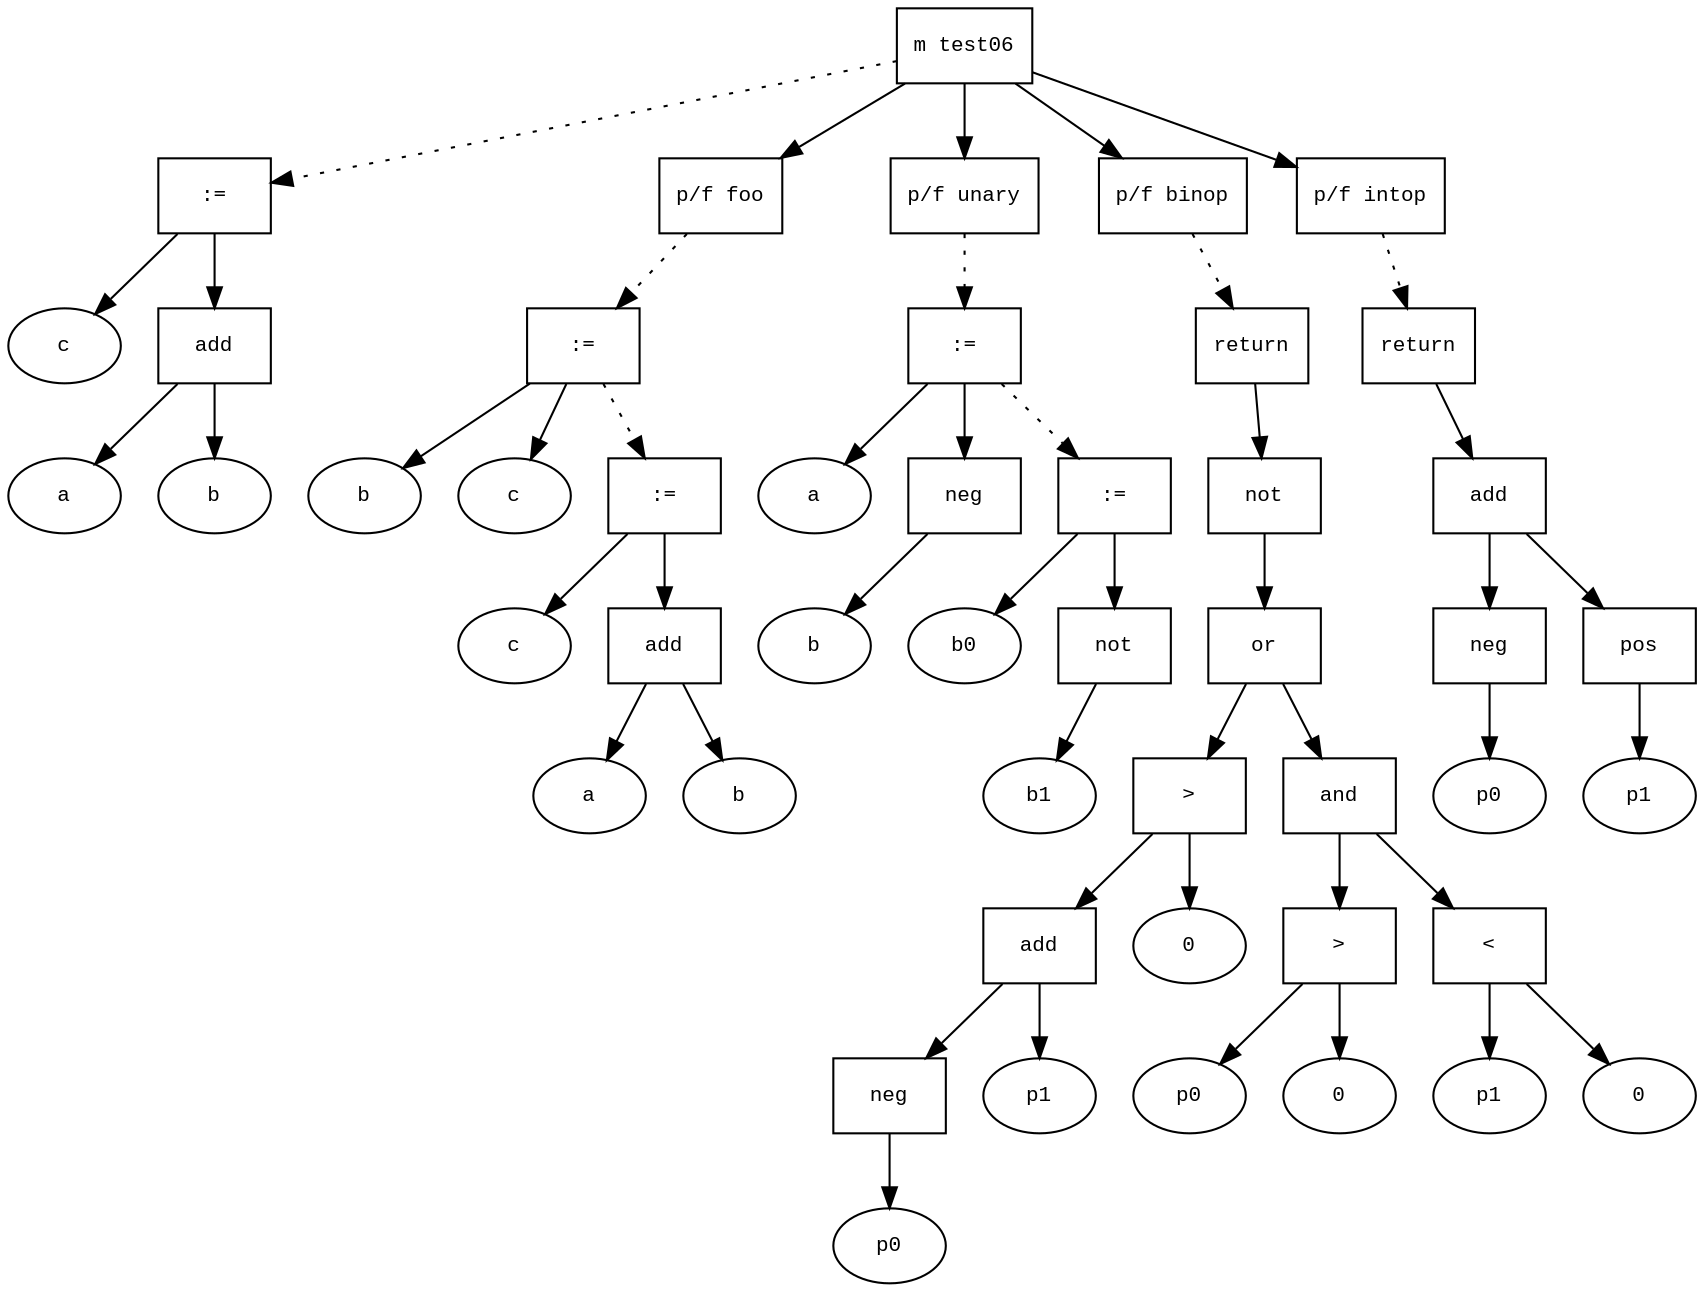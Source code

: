 digraph AST {
  graph [fontname="Times New Roman",fontsize=10];
  node  [fontname="Courier New",fontsize=10];
  edge  [fontname="Times New Roman",fontsize=10];

  node0 [label="m test06",shape=box];
  node55 [label=":=",shape=box];
  node51 [label="c",shape=ellipse];
  node55->node51;
  node54 [label="add",shape=box];
  node52 [label="a",shape=ellipse];
  node54->node52;
  node53 [label="b",shape=ellipse];
  node54->node53;
  node55->node54;
  node0 -> node55 [style=dotted];
  node3 [label="p/f foo",shape=box];
  node8 [label=":=",shape=box];
  node6 [label="b",shape=ellipse];
  node8->node6;
  node7 [label="c",shape=ellipse];
  node8->node7;
  node3 -> node8 [style=dotted];
  node13 [label=":=",shape=box];
  node9 [label="c",shape=ellipse];
  node13->node9;
  node12 [label="add",shape=box];
  node10 [label="a",shape=ellipse];
  node12->node10;
  node11 [label="b",shape=ellipse];
  node12->node11;
  node13->node12;
  node8 -> node13 [style=dotted];
  node0 -> node3;
  node14 [label="p/f unary",shape=box];
  node18 [label=":=",shape=box];
  node15 [label="a",shape=ellipse];
  node18->node15;
  node17 [label="neg",shape=box];
  node16 [label="b",shape=ellipse];
  node17->node16;
  node18->node17;
  node14 -> node18 [style=dotted];
  node22 [label=":=",shape=box];
  node19 [label="b0",shape=ellipse];
  node22->node19;
  node21 [label="not",shape=box];
  node20 [label="b1",shape=ellipse];
  node21->node20;
  node22->node21;
  node18 -> node22 [style=dotted];
  node0 -> node14;
  node23 [label="p/f binop",shape=box];
  node41 [label="return",shape=box];
  node40 [label="not",shape=box];
  node39 [label="or",shape=box];
  node31 [label=">",shape=box];
  node29 [label="add",shape=box];
  node27 [label="neg",shape=box];
  node26 [label="p0",shape=ellipse];
  node27->node26;
  node29->node27;
  node28 [label="p1",shape=ellipse];
  node29->node28;
  node31->node29;
  node30 [label="0",shape=ellipse];
  node31->node30;
  node39->node31;
  node38 [label="and",shape=box];
  node34 [label=">",shape=box];
  node32 [label="p0",shape=ellipse];
  node34->node32;
  node33 [label="0",shape=ellipse];
  node34->node33;
  node38->node34;
  node37 [label="<",shape=box];
  node35 [label="p1",shape=ellipse];
  node37->node35;
  node36 [label="0",shape=ellipse];
  node37->node36;
  node38->node37;
  node39->node38;
  node40->node39;
  node41->node40;
  node23 -> node41 [style=dotted];
  node0 -> node23;
  node42 [label="p/f intop",shape=box];
  node50 [label="return",shape=box];
  node49 [label="add",shape=box];
  node46 [label="neg",shape=box];
  node45 [label="p0",shape=ellipse];
  node46->node45;
  node49->node46;
  node48 [label="pos",shape=box];
  node47 [label="p1",shape=ellipse];
  node48->node47;
  node49->node48;
  node50->node49;
  node42 -> node50 [style=dotted];
  node0 -> node42;
}
